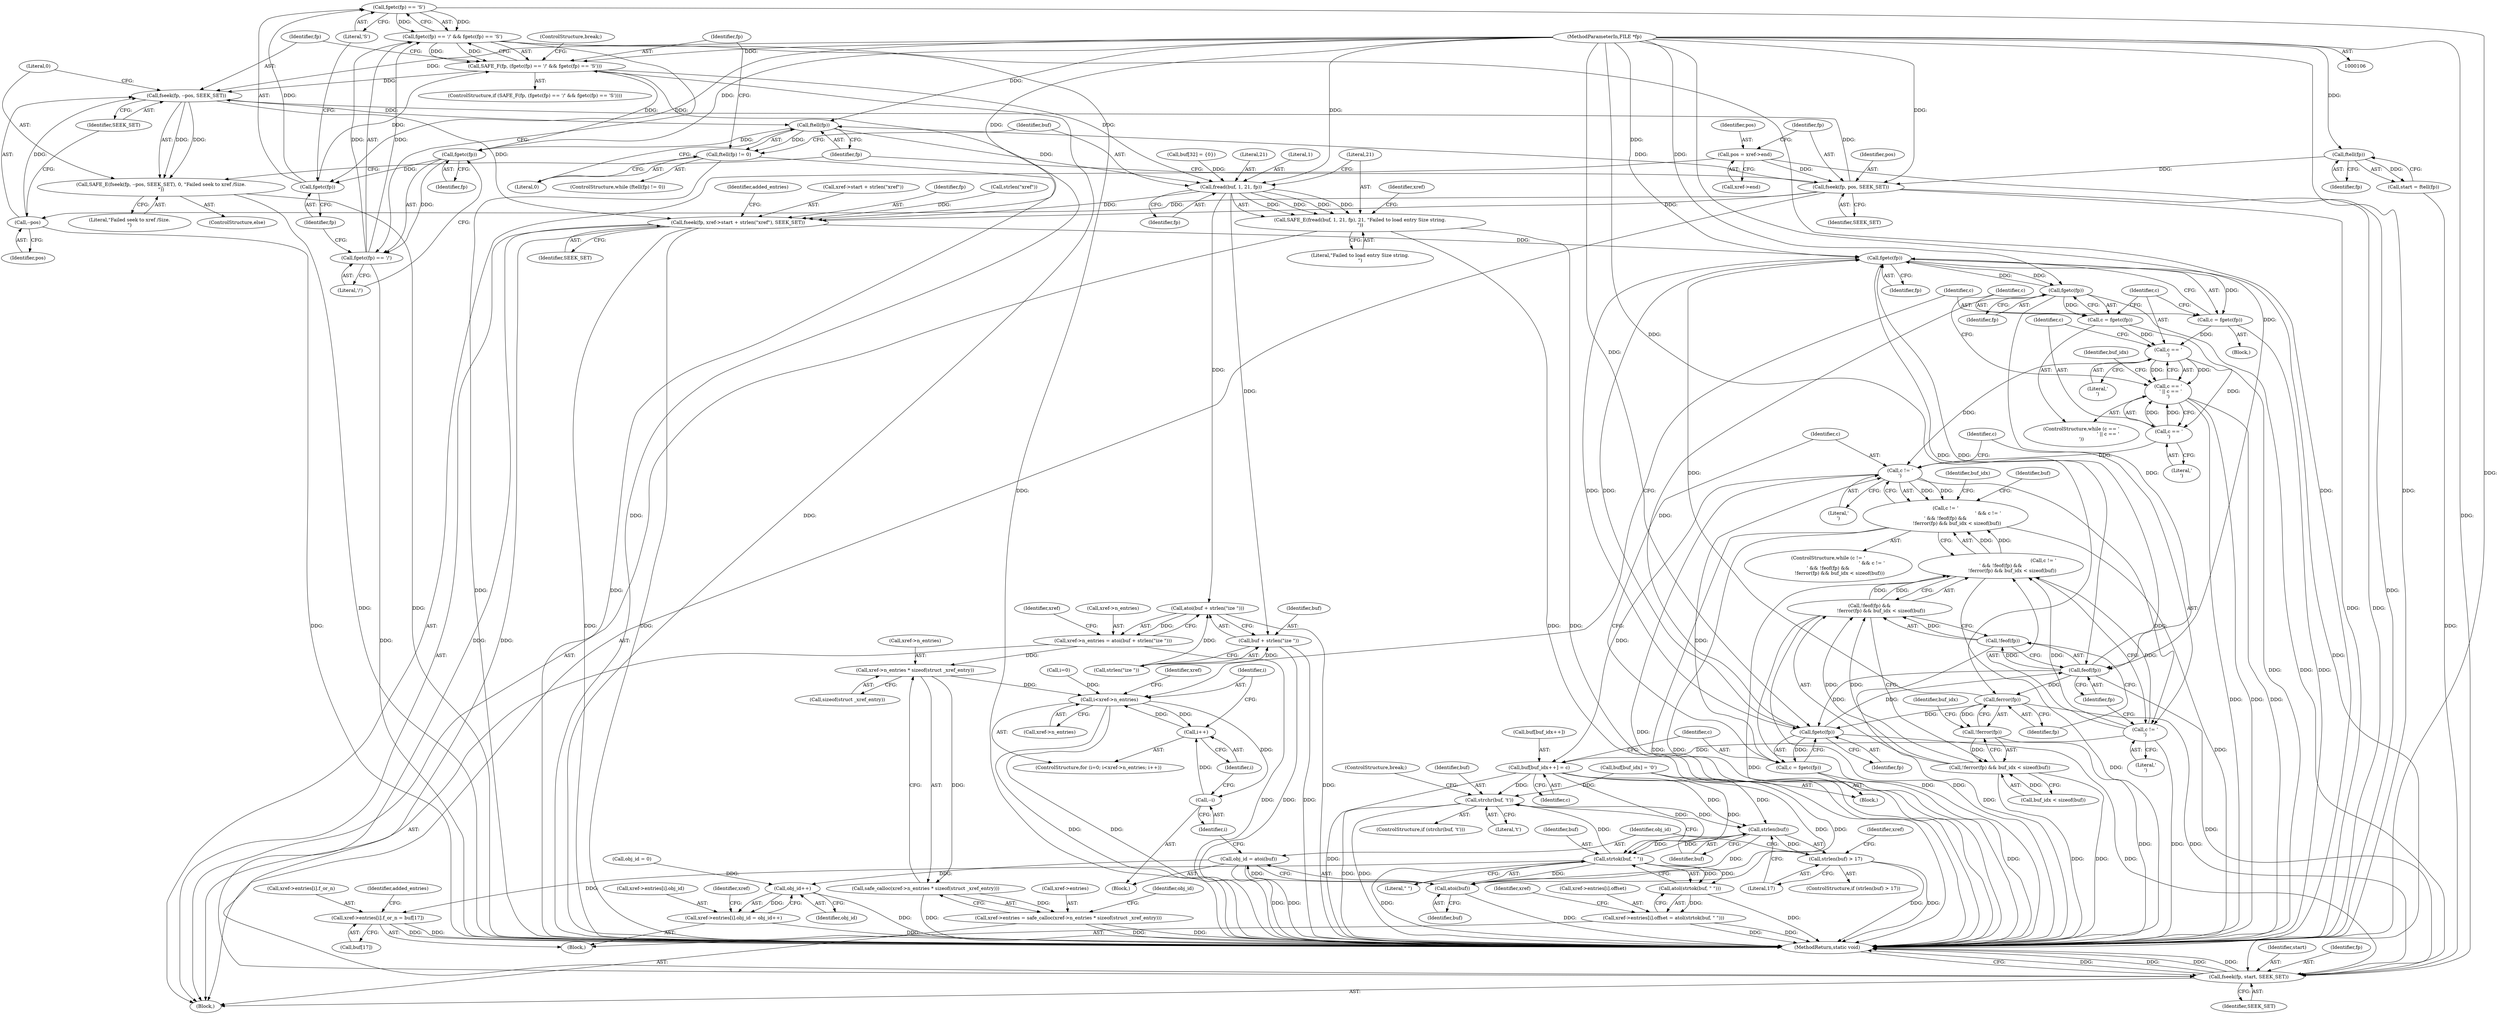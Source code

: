digraph "0_pdfresurrect_0c4120fffa3dffe97b95c486a120eded82afe8a6_4@API" {
"1000146" [label="(Call,fgetc(fp) == 'S')"];
"1000147" [label="(Call,fgetc(fp))"];
"1000143" [label="(Call,fgetc(fp))"];
"1000135" [label="(Call,ftell(fp))"];
"1000129" [label="(Call,fseek(fp, pos, SEEK_SET))"];
"1000122" [label="(Call,ftell(fp))"];
"1000107" [label="(MethodParameterIn,FILE *fp)"];
"1000124" [label="(Call,pos = xref->end)"];
"1000153" [label="(Call,fseek(fp, --pos, SEEK_SET))"];
"1000139" [label="(Call,SAFE_F(fp, (fgetc(fp) == '/' && fgetc(fp) == 'S')))"];
"1000141" [label="(Call,fgetc(fp) == '/' && fgetc(fp) == 'S')"];
"1000142" [label="(Call,fgetc(fp) == '/')"];
"1000146" [label="(Call,fgetc(fp) == 'S')"];
"1000155" [label="(Call,--pos)"];
"1000134" [label="(Call,ftell(fp) != 0)"];
"1000161" [label="(Call,fread(buf, 1, 21, fp))"];
"1000160" [label="(Call,SAFE_E(fread(buf, 1, 21, fp), 21, \"Failed to load entry Size string.\n\"))"];
"1000172" [label="(Call,atoi(buf + strlen(\"ize \")))"];
"1000168" [label="(Call,xref->n_entries = atoi(buf + strlen(\"ize \")))"];
"1000182" [label="(Call,xref->n_entries * sizeof(struct _xref_entry))"];
"1000181" [label="(Call,safe_calloc(xref->n_entries * sizeof(struct _xref_entry)))"];
"1000177" [label="(Call,xref->entries = safe_calloc(xref->n_entries * sizeof(struct _xref_entry)))"];
"1000207" [label="(Call,i<xref->n_entries)"];
"1000212" [label="(Call,i++)"];
"1000345" [label="(Call,--i)"];
"1000173" [label="(Call,buf + strlen(\"ize \"))"];
"1000191" [label="(Call,fseek(fp, xref->start + strlen(\"xref\"), SEEK_SET))"];
"1000217" [label="(Call,fgetc(fp))"];
"1000215" [label="(Call,c = fgetc(fp))"];
"1000221" [label="(Call,c == '\n')"];
"1000220" [label="(Call,c == '\n' || c == '\r')"];
"1000224" [label="(Call,c == '\r')"];
"1000236" [label="(Call,c != '\n')"];
"1000235" [label="(Call,c != '\n' && c != '\r' && !feof(fp) &&\n               !ferror(fp) && buf_idx < sizeof(buf))"];
"1000240" [label="(Call,c != '\r')"];
"1000239" [label="(Call,c != '\r' && !feof(fp) &&\n               !ferror(fp) && buf_idx < sizeof(buf))"];
"1000256" [label="(Call,buf[buf_idx++] = c)"];
"1000282" [label="(Call,strchr(buf, 't'))"];
"1000288" [label="(Call,strlen(buf))"];
"1000287" [label="(Call,strlen(buf) > 17)"];
"1000311" [label="(Call,strtok(buf, \" \"))"];
"1000310" [label="(Call,atol(strtok(buf, \" \")))"];
"1000302" [label="(Call,xref->entries[i].offset = atol(strtok(buf, \" \")))"];
"1000326" [label="(Call,xref->entries[i].f_or_n = buf[17])"];
"1000343" [label="(Call,atoi(buf))"];
"1000341" [label="(Call,obj_id = atoi(buf))"];
"1000300" [label="(Call,obj_id++)"];
"1000292" [label="(Call,xref->entries[i].obj_id = obj_id++)"];
"1000229" [label="(Call,fgetc(fp))"];
"1000227" [label="(Call,c = fgetc(fp))"];
"1000245" [label="(Call,feof(fp))"];
"1000244" [label="(Call,!feof(fp))"];
"1000243" [label="(Call,!feof(fp) &&\n               !ferror(fp) && buf_idx < sizeof(buf))"];
"1000249" [label="(Call,ferror(fp))"];
"1000248" [label="(Call,!ferror(fp))"];
"1000247" [label="(Call,!ferror(fp) && buf_idx < sizeof(buf))"];
"1000264" [label="(Call,fgetc(fp))"];
"1000262" [label="(Call,c = fgetc(fp))"];
"1000352" [label="(Call,fseek(fp, start, SEEK_SET))"];
"1000152" [label="(Call,SAFE_E(fseek(fp, --pos, SEEK_SET), 0, \"Failed seek to xref /Size.\n\"))"];
"1000292" [label="(Call,xref->entries[i].obj_id = obj_id++)"];
"1000182" [label="(Call,xref->n_entries * sizeof(struct _xref_entry))"];
"1000242" [label="(Literal,'\r')"];
"1000326" [label="(Call,xref->entries[i].f_or_n = buf[17])"];
"1000243" [label="(Call,!feof(fp) &&\n               !ferror(fp) && buf_idx < sizeof(buf))"];
"1000349" [label="(Identifier,xref)"];
"1000220" [label="(Call,c == '\n' || c == '\r')"];
"1000258" [label="(Identifier,buf)"];
"1000311" [label="(Call,strtok(buf, \" \"))"];
"1000151" [label="(ControlStructure,else)"];
"1000186" [label="(Call,sizeof(struct _xref_entry))"];
"1000257" [label="(Call,buf[buf_idx++])"];
"1000232" [label="(Identifier,buf_idx)"];
"1000137" [label="(Literal,0)"];
"1000212" [label="(Call,i++)"];
"1000301" [label="(Identifier,obj_id)"];
"1000141" [label="(Call,fgetc(fp) == '/' && fgetc(fp) == 'S')"];
"1000213" [label="(Identifier,i)"];
"1000219" [label="(ControlStructure,while (c == '\n' || c == '\r'))"];
"1000156" [label="(Identifier,pos)"];
"1000290" [label="(Literal,17)"];
"1000346" [label="(Identifier,i)"];
"1000146" [label="(Call,fgetc(fp) == 'S')"];
"1000124" [label="(Call,pos = xref->end)"];
"1000217" [label="(Call,fgetc(fp))"];
"1000178" [label="(Call,xref->entries)"];
"1000240" [label="(Call,c != '\r')"];
"1000344" [label="(Identifier,buf)"];
"1000162" [label="(Identifier,buf)"];
"1000265" [label="(Identifier,fp)"];
"1000228" [label="(Identifier,c)"];
"1000116" [label="(Call,buf[32] = {0})"];
"1000241" [label="(Identifier,c)"];
"1000154" [label="(Identifier,fp)"];
"1000179" [label="(Identifier,xref)"];
"1000306" [label="(Identifier,xref)"];
"1000132" [label="(Identifier,SEEK_SET)"];
"1000170" [label="(Identifier,xref)"];
"1000313" [label="(Literal,\" \")"];
"1000145" [label="(Literal,'/')"];
"1000209" [label="(Call,xref->n_entries)"];
"1000356" [label="(MethodReturn,static void)"];
"1000234" [label="(ControlStructure,while (c != '\n' && c != '\r' && !feof(fp) &&\n               !ferror(fp) && buf_idx < sizeof(buf)))"];
"1000352" [label="(Call,fseek(fp, start, SEEK_SET))"];
"1000236" [label="(Call,c != '\n')"];
"1000123" [label="(Identifier,fp)"];
"1000227" [label="(Call,c = fgetc(fp))"];
"1000144" [label="(Identifier,fp)"];
"1000126" [label="(Call,xref->end)"];
"1000287" [label="(Call,strlen(buf) > 17)"];
"1000247" [label="(Call,!ferror(fp) && buf_idx < sizeof(buf))"];
"1000334" [label="(Call,buf[17])"];
"1000177" [label="(Call,xref->entries = safe_calloc(xref->n_entries * sizeof(struct _xref_entry)))"];
"1000143" [label="(Call,fgetc(fp))"];
"1000256" [label="(Call,buf[buf_idx++] = c)"];
"1000167" [label="(Literal,\"Failed to load entry Size string.\n\")"];
"1000291" [label="(Block,)"];
"1000215" [label="(Call,c = fgetc(fp))"];
"1000252" [label="(Identifier,buf_idx)"];
"1000248" [label="(Call,!ferror(fp))"];
"1000109" [label="(Block,)"];
"1000189" [label="(Identifier,obj_id)"];
"1000251" [label="(Call,buf_idx < sizeof(buf))"];
"1000340" [label="(Block,)"];
"1000120" [label="(Call,start = ftell(fp))"];
"1000161" [label="(Call,fread(buf, 1, 21, fp))"];
"1000142" [label="(Call,fgetc(fp) == '/')"];
"1000164" [label="(Literal,21)"];
"1000136" [label="(Identifier,fp)"];
"1000160" [label="(Call,SAFE_E(fread(buf, 1, 21, fp), 21, \"Failed to load entry Size string.\n\"))"];
"1000169" [label="(Call,xref->n_entries)"];
"1000216" [label="(Identifier,c)"];
"1000264" [label="(Call,fgetc(fp))"];
"1000245" [label="(Call,feof(fp))"];
"1000341" [label="(Call,obj_id = atoi(buf))"];
"1000168" [label="(Call,xref->n_entries = atoi(buf + strlen(\"ize \")))"];
"1000149" [label="(Literal,'S')"];
"1000244" [label="(Call,!feof(fp))"];
"1000226" [label="(Literal,'\r')"];
"1000263" [label="(Identifier,c)"];
"1000288" [label="(Call,strlen(buf))"];
"1000192" [label="(Identifier,fp)"];
"1000343" [label="(Call,atoi(buf))"];
"1000310" [label="(Call,atol(strtok(buf, \" \")))"];
"1000318" [label="(Identifier,xref)"];
"1000296" [label="(Identifier,xref)"];
"1000285" [label="(ControlStructure,break;)"];
"1000175" [label="(Call,strlen(\"ize \"))"];
"1000250" [label="(Identifier,fp)"];
"1000224" [label="(Call,c == '\r')"];
"1000345" [label="(Call,--i)"];
"1000122" [label="(Call,ftell(fp))"];
"1000281" [label="(ControlStructure,if (strchr(buf, 't')))"];
"1000130" [label="(Identifier,fp)"];
"1000249" [label="(Call,ferror(fp))"];
"1000222" [label="(Identifier,c)"];
"1000155" [label="(Call,--pos)"];
"1000157" [label="(Identifier,SEEK_SET)"];
"1000303" [label="(Call,xref->entries[i].offset)"];
"1000204" [label="(Call,i=0)"];
"1000148" [label="(Identifier,fp)"];
"1000147" [label="(Call,fgetc(fp))"];
"1000289" [label="(Identifier,buf)"];
"1000354" [label="(Identifier,start)"];
"1000230" [label="(Identifier,fp)"];
"1000183" [label="(Call,xref->n_entries)"];
"1000153" [label="(Call,fseek(fp, --pos, SEEK_SET))"];
"1000133" [label="(ControlStructure,while (ftell(fp) != 0))"];
"1000300" [label="(Call,obj_id++)"];
"1000131" [label="(Identifier,pos)"];
"1000107" [label="(MethodParameterIn,FILE *fp)"];
"1000282" [label="(Call,strchr(buf, 't'))"];
"1000338" [label="(Identifier,added_entries)"];
"1000268" [label="(Identifier,buf_idx)"];
"1000283" [label="(Identifier,buf)"];
"1000134" [label="(Call,ftell(fp) != 0)"];
"1000152" [label="(Call,SAFE_E(fseek(fp, --pos, SEEK_SET), 0, \"Failed seek to xref /Size.\n\"))"];
"1000174" [label="(Identifier,buf)"];
"1000276" [label="(Call,buf[buf_idx] = '\0')"];
"1000150" [label="(ControlStructure,break;)"];
"1000158" [label="(Literal,0)"];
"1000208" [label="(Identifier,i)"];
"1000262" [label="(Call,c = fgetc(fp))"];
"1000342" [label="(Identifier,obj_id)"];
"1000327" [label="(Call,xref->entries[i].f_or_n)"];
"1000139" [label="(Call,SAFE_F(fp, (fgetc(fp) == '/' && fgetc(fp) == 'S')))"];
"1000166" [label="(Literal,21)"];
"1000197" [label="(Call,strlen(\"xref\"))"];
"1000188" [label="(Call,obj_id = 0)"];
"1000355" [label="(Identifier,SEEK_SET)"];
"1000221" [label="(Call,c == '\n')"];
"1000246" [label="(Identifier,fp)"];
"1000191" [label="(Call,fseek(fp, xref->start + strlen(\"xref\"), SEEK_SET))"];
"1000223" [label="(Literal,'\n')"];
"1000284" [label="(Literal,'t')"];
"1000225" [label="(Identifier,c)"];
"1000140" [label="(Identifier,fp)"];
"1000165" [label="(Identifier,fp)"];
"1000286" [label="(ControlStructure,if (strlen(buf) > 17))"];
"1000353" [label="(Identifier,fp)"];
"1000138" [label="(ControlStructure,if (SAFE_F(fp, (fgetc(fp) == '/' && fgetc(fp) == 'S'))))"];
"1000135" [label="(Call,ftell(fp))"];
"1000214" [label="(Block,)"];
"1000203" [label="(ControlStructure,for (i=0; i<xref->n_entries; i++))"];
"1000312" [label="(Identifier,buf)"];
"1000129" [label="(Call,fseek(fp, pos, SEEK_SET))"];
"1000237" [label="(Identifier,c)"];
"1000229" [label="(Call,fgetc(fp))"];
"1000207" [label="(Call,i<xref->n_entries)"];
"1000159" [label="(Literal,\"Failed seek to xref /Size.\n\")"];
"1000125" [label="(Identifier,pos)"];
"1000293" [label="(Call,xref->entries[i].obj_id)"];
"1000255" [label="(Block,)"];
"1000163" [label="(Literal,1)"];
"1000235" [label="(Call,c != '\n' && c != '\r' && !feof(fp) &&\n               !ferror(fp) && buf_idx < sizeof(buf))"];
"1000238" [label="(Literal,'\n')"];
"1000201" [label="(Identifier,added_entries)"];
"1000261" [label="(Identifier,c)"];
"1000173" [label="(Call,buf + strlen(\"ize \"))"];
"1000218" [label="(Identifier,fp)"];
"1000172" [label="(Call,atoi(buf + strlen(\"ize \")))"];
"1000199" [label="(Identifier,SEEK_SET)"];
"1000193" [label="(Call,xref->start + strlen(\"xref\"))"];
"1000302" [label="(Call,xref->entries[i].offset = atol(strtok(buf, \" \")))"];
"1000239" [label="(Call,c != '\r' && !feof(fp) &&\n               !ferror(fp) && buf_idx < sizeof(buf))"];
"1000181" [label="(Call,safe_calloc(xref->n_entries * sizeof(struct _xref_entry)))"];
"1000146" -> "1000141"  [label="AST: "];
"1000146" -> "1000149"  [label="CFG: "];
"1000147" -> "1000146"  [label="AST: "];
"1000149" -> "1000146"  [label="AST: "];
"1000141" -> "1000146"  [label="CFG: "];
"1000146" -> "1000356"  [label="DDG: "];
"1000146" -> "1000141"  [label="DDG: "];
"1000146" -> "1000141"  [label="DDG: "];
"1000147" -> "1000146"  [label="DDG: "];
"1000147" -> "1000148"  [label="CFG: "];
"1000148" -> "1000147"  [label="AST: "];
"1000149" -> "1000147"  [label="CFG: "];
"1000147" -> "1000139"  [label="DDG: "];
"1000143" -> "1000147"  [label="DDG: "];
"1000107" -> "1000147"  [label="DDG: "];
"1000143" -> "1000142"  [label="AST: "];
"1000143" -> "1000144"  [label="CFG: "];
"1000144" -> "1000143"  [label="AST: "];
"1000145" -> "1000143"  [label="CFG: "];
"1000143" -> "1000139"  [label="DDG: "];
"1000143" -> "1000142"  [label="DDG: "];
"1000135" -> "1000143"  [label="DDG: "];
"1000107" -> "1000143"  [label="DDG: "];
"1000135" -> "1000134"  [label="AST: "];
"1000135" -> "1000136"  [label="CFG: "];
"1000136" -> "1000135"  [label="AST: "];
"1000137" -> "1000135"  [label="CFG: "];
"1000135" -> "1000134"  [label="DDG: "];
"1000129" -> "1000135"  [label="DDG: "];
"1000153" -> "1000135"  [label="DDG: "];
"1000107" -> "1000135"  [label="DDG: "];
"1000135" -> "1000161"  [label="DDG: "];
"1000129" -> "1000109"  [label="AST: "];
"1000129" -> "1000132"  [label="CFG: "];
"1000130" -> "1000129"  [label="AST: "];
"1000131" -> "1000129"  [label="AST: "];
"1000132" -> "1000129"  [label="AST: "];
"1000136" -> "1000129"  [label="CFG: "];
"1000129" -> "1000356"  [label="DDG: "];
"1000129" -> "1000356"  [label="DDG: "];
"1000122" -> "1000129"  [label="DDG: "];
"1000107" -> "1000129"  [label="DDG: "];
"1000124" -> "1000129"  [label="DDG: "];
"1000129" -> "1000155"  [label="DDG: "];
"1000129" -> "1000153"  [label="DDG: "];
"1000129" -> "1000191"  [label="DDG: "];
"1000122" -> "1000120"  [label="AST: "];
"1000122" -> "1000123"  [label="CFG: "];
"1000123" -> "1000122"  [label="AST: "];
"1000120" -> "1000122"  [label="CFG: "];
"1000122" -> "1000120"  [label="DDG: "];
"1000107" -> "1000122"  [label="DDG: "];
"1000107" -> "1000106"  [label="AST: "];
"1000107" -> "1000356"  [label="DDG: "];
"1000107" -> "1000139"  [label="DDG: "];
"1000107" -> "1000153"  [label="DDG: "];
"1000107" -> "1000161"  [label="DDG: "];
"1000107" -> "1000191"  [label="DDG: "];
"1000107" -> "1000217"  [label="DDG: "];
"1000107" -> "1000229"  [label="DDG: "];
"1000107" -> "1000245"  [label="DDG: "];
"1000107" -> "1000249"  [label="DDG: "];
"1000107" -> "1000264"  [label="DDG: "];
"1000107" -> "1000352"  [label="DDG: "];
"1000124" -> "1000109"  [label="AST: "];
"1000124" -> "1000126"  [label="CFG: "];
"1000125" -> "1000124"  [label="AST: "];
"1000126" -> "1000124"  [label="AST: "];
"1000130" -> "1000124"  [label="CFG: "];
"1000124" -> "1000356"  [label="DDG: "];
"1000153" -> "1000152"  [label="AST: "];
"1000153" -> "1000157"  [label="CFG: "];
"1000154" -> "1000153"  [label="AST: "];
"1000155" -> "1000153"  [label="AST: "];
"1000157" -> "1000153"  [label="AST: "];
"1000158" -> "1000153"  [label="CFG: "];
"1000153" -> "1000152"  [label="DDG: "];
"1000153" -> "1000152"  [label="DDG: "];
"1000139" -> "1000153"  [label="DDG: "];
"1000155" -> "1000153"  [label="DDG: "];
"1000153" -> "1000191"  [label="DDG: "];
"1000139" -> "1000138"  [label="AST: "];
"1000139" -> "1000141"  [label="CFG: "];
"1000140" -> "1000139"  [label="AST: "];
"1000141" -> "1000139"  [label="AST: "];
"1000150" -> "1000139"  [label="CFG: "];
"1000154" -> "1000139"  [label="CFG: "];
"1000139" -> "1000356"  [label="DDG: "];
"1000139" -> "1000356"  [label="DDG: "];
"1000141" -> "1000139"  [label="DDG: "];
"1000141" -> "1000139"  [label="DDG: "];
"1000139" -> "1000161"  [label="DDG: "];
"1000141" -> "1000142"  [label="CFG: "];
"1000142" -> "1000141"  [label="AST: "];
"1000141" -> "1000356"  [label="DDG: "];
"1000141" -> "1000356"  [label="DDG: "];
"1000142" -> "1000141"  [label="DDG: "];
"1000142" -> "1000141"  [label="DDG: "];
"1000142" -> "1000145"  [label="CFG: "];
"1000145" -> "1000142"  [label="AST: "];
"1000148" -> "1000142"  [label="CFG: "];
"1000142" -> "1000356"  [label="DDG: "];
"1000155" -> "1000156"  [label="CFG: "];
"1000156" -> "1000155"  [label="AST: "];
"1000157" -> "1000155"  [label="CFG: "];
"1000155" -> "1000356"  [label="DDG: "];
"1000134" -> "1000133"  [label="AST: "];
"1000134" -> "1000137"  [label="CFG: "];
"1000137" -> "1000134"  [label="AST: "];
"1000140" -> "1000134"  [label="CFG: "];
"1000162" -> "1000134"  [label="CFG: "];
"1000134" -> "1000356"  [label="DDG: "];
"1000134" -> "1000356"  [label="DDG: "];
"1000161" -> "1000160"  [label="AST: "];
"1000161" -> "1000165"  [label="CFG: "];
"1000162" -> "1000161"  [label="AST: "];
"1000163" -> "1000161"  [label="AST: "];
"1000164" -> "1000161"  [label="AST: "];
"1000165" -> "1000161"  [label="AST: "];
"1000166" -> "1000161"  [label="CFG: "];
"1000161" -> "1000160"  [label="DDG: "];
"1000161" -> "1000160"  [label="DDG: "];
"1000161" -> "1000160"  [label="DDG: "];
"1000161" -> "1000160"  [label="DDG: "];
"1000116" -> "1000161"  [label="DDG: "];
"1000161" -> "1000172"  [label="DDG: "];
"1000161" -> "1000173"  [label="DDG: "];
"1000161" -> "1000191"  [label="DDG: "];
"1000160" -> "1000109"  [label="AST: "];
"1000160" -> "1000167"  [label="CFG: "];
"1000166" -> "1000160"  [label="AST: "];
"1000167" -> "1000160"  [label="AST: "];
"1000170" -> "1000160"  [label="CFG: "];
"1000160" -> "1000356"  [label="DDG: "];
"1000160" -> "1000356"  [label="DDG: "];
"1000172" -> "1000168"  [label="AST: "];
"1000172" -> "1000173"  [label="CFG: "];
"1000173" -> "1000172"  [label="AST: "];
"1000168" -> "1000172"  [label="CFG: "];
"1000172" -> "1000356"  [label="DDG: "];
"1000172" -> "1000168"  [label="DDG: "];
"1000175" -> "1000172"  [label="DDG: "];
"1000168" -> "1000109"  [label="AST: "];
"1000169" -> "1000168"  [label="AST: "];
"1000179" -> "1000168"  [label="CFG: "];
"1000168" -> "1000356"  [label="DDG: "];
"1000168" -> "1000182"  [label="DDG: "];
"1000182" -> "1000181"  [label="AST: "];
"1000182" -> "1000186"  [label="CFG: "];
"1000183" -> "1000182"  [label="AST: "];
"1000186" -> "1000182"  [label="AST: "];
"1000181" -> "1000182"  [label="CFG: "];
"1000182" -> "1000181"  [label="DDG: "];
"1000182" -> "1000207"  [label="DDG: "];
"1000181" -> "1000177"  [label="AST: "];
"1000177" -> "1000181"  [label="CFG: "];
"1000181" -> "1000356"  [label="DDG: "];
"1000181" -> "1000177"  [label="DDG: "];
"1000177" -> "1000109"  [label="AST: "];
"1000178" -> "1000177"  [label="AST: "];
"1000189" -> "1000177"  [label="CFG: "];
"1000177" -> "1000356"  [label="DDG: "];
"1000177" -> "1000356"  [label="DDG: "];
"1000207" -> "1000203"  [label="AST: "];
"1000207" -> "1000209"  [label="CFG: "];
"1000208" -> "1000207"  [label="AST: "];
"1000209" -> "1000207"  [label="AST: "];
"1000216" -> "1000207"  [label="CFG: "];
"1000349" -> "1000207"  [label="CFG: "];
"1000207" -> "1000356"  [label="DDG: "];
"1000207" -> "1000356"  [label="DDG: "];
"1000212" -> "1000207"  [label="DDG: "];
"1000204" -> "1000207"  [label="DDG: "];
"1000207" -> "1000212"  [label="DDG: "];
"1000207" -> "1000345"  [label="DDG: "];
"1000212" -> "1000203"  [label="AST: "];
"1000212" -> "1000213"  [label="CFG: "];
"1000213" -> "1000212"  [label="AST: "];
"1000208" -> "1000212"  [label="CFG: "];
"1000345" -> "1000212"  [label="DDG: "];
"1000345" -> "1000340"  [label="AST: "];
"1000345" -> "1000346"  [label="CFG: "];
"1000346" -> "1000345"  [label="AST: "];
"1000213" -> "1000345"  [label="CFG: "];
"1000173" -> "1000175"  [label="CFG: "];
"1000174" -> "1000173"  [label="AST: "];
"1000175" -> "1000173"  [label="AST: "];
"1000173" -> "1000356"  [label="DDG: "];
"1000173" -> "1000356"  [label="DDG: "];
"1000175" -> "1000173"  [label="DDG: "];
"1000191" -> "1000109"  [label="AST: "];
"1000191" -> "1000199"  [label="CFG: "];
"1000192" -> "1000191"  [label="AST: "];
"1000193" -> "1000191"  [label="AST: "];
"1000199" -> "1000191"  [label="AST: "];
"1000201" -> "1000191"  [label="CFG: "];
"1000191" -> "1000356"  [label="DDG: "];
"1000191" -> "1000356"  [label="DDG: "];
"1000197" -> "1000191"  [label="DDG: "];
"1000191" -> "1000217"  [label="DDG: "];
"1000191" -> "1000352"  [label="DDG: "];
"1000191" -> "1000352"  [label="DDG: "];
"1000217" -> "1000215"  [label="AST: "];
"1000217" -> "1000218"  [label="CFG: "];
"1000218" -> "1000217"  [label="AST: "];
"1000215" -> "1000217"  [label="CFG: "];
"1000217" -> "1000215"  [label="DDG: "];
"1000264" -> "1000217"  [label="DDG: "];
"1000229" -> "1000217"  [label="DDG: "];
"1000249" -> "1000217"  [label="DDG: "];
"1000245" -> "1000217"  [label="DDG: "];
"1000217" -> "1000229"  [label="DDG: "];
"1000217" -> "1000245"  [label="DDG: "];
"1000217" -> "1000264"  [label="DDG: "];
"1000217" -> "1000352"  [label="DDG: "];
"1000215" -> "1000214"  [label="AST: "];
"1000216" -> "1000215"  [label="AST: "];
"1000222" -> "1000215"  [label="CFG: "];
"1000215" -> "1000356"  [label="DDG: "];
"1000215" -> "1000221"  [label="DDG: "];
"1000221" -> "1000220"  [label="AST: "];
"1000221" -> "1000223"  [label="CFG: "];
"1000222" -> "1000221"  [label="AST: "];
"1000223" -> "1000221"  [label="AST: "];
"1000225" -> "1000221"  [label="CFG: "];
"1000220" -> "1000221"  [label="CFG: "];
"1000221" -> "1000220"  [label="DDG: "];
"1000221" -> "1000220"  [label="DDG: "];
"1000227" -> "1000221"  [label="DDG: "];
"1000221" -> "1000224"  [label="DDG: "];
"1000221" -> "1000236"  [label="DDG: "];
"1000220" -> "1000219"  [label="AST: "];
"1000220" -> "1000224"  [label="CFG: "];
"1000224" -> "1000220"  [label="AST: "];
"1000228" -> "1000220"  [label="CFG: "];
"1000232" -> "1000220"  [label="CFG: "];
"1000220" -> "1000356"  [label="DDG: "];
"1000220" -> "1000356"  [label="DDG: "];
"1000220" -> "1000356"  [label="DDG: "];
"1000224" -> "1000220"  [label="DDG: "];
"1000224" -> "1000220"  [label="DDG: "];
"1000224" -> "1000226"  [label="CFG: "];
"1000225" -> "1000224"  [label="AST: "];
"1000226" -> "1000224"  [label="AST: "];
"1000224" -> "1000236"  [label="DDG: "];
"1000236" -> "1000235"  [label="AST: "];
"1000236" -> "1000238"  [label="CFG: "];
"1000237" -> "1000236"  [label="AST: "];
"1000238" -> "1000236"  [label="AST: "];
"1000241" -> "1000236"  [label="CFG: "];
"1000235" -> "1000236"  [label="CFG: "];
"1000236" -> "1000356"  [label="DDG: "];
"1000236" -> "1000235"  [label="DDG: "];
"1000236" -> "1000235"  [label="DDG: "];
"1000262" -> "1000236"  [label="DDG: "];
"1000236" -> "1000240"  [label="DDG: "];
"1000236" -> "1000256"  [label="DDG: "];
"1000235" -> "1000234"  [label="AST: "];
"1000235" -> "1000239"  [label="CFG: "];
"1000239" -> "1000235"  [label="AST: "];
"1000258" -> "1000235"  [label="CFG: "];
"1000268" -> "1000235"  [label="CFG: "];
"1000235" -> "1000356"  [label="DDG: "];
"1000235" -> "1000356"  [label="DDG: "];
"1000235" -> "1000356"  [label="DDG: "];
"1000239" -> "1000235"  [label="DDG: "];
"1000239" -> "1000235"  [label="DDG: "];
"1000240" -> "1000239"  [label="AST: "];
"1000240" -> "1000242"  [label="CFG: "];
"1000241" -> "1000240"  [label="AST: "];
"1000242" -> "1000240"  [label="AST: "];
"1000246" -> "1000240"  [label="CFG: "];
"1000239" -> "1000240"  [label="CFG: "];
"1000240" -> "1000356"  [label="DDG: "];
"1000240" -> "1000239"  [label="DDG: "];
"1000240" -> "1000239"  [label="DDG: "];
"1000240" -> "1000256"  [label="DDG: "];
"1000239" -> "1000243"  [label="CFG: "];
"1000243" -> "1000239"  [label="AST: "];
"1000239" -> "1000356"  [label="DDG: "];
"1000239" -> "1000356"  [label="DDG: "];
"1000243" -> "1000239"  [label="DDG: "];
"1000243" -> "1000239"  [label="DDG: "];
"1000256" -> "1000255"  [label="AST: "];
"1000256" -> "1000261"  [label="CFG: "];
"1000257" -> "1000256"  [label="AST: "];
"1000261" -> "1000256"  [label="AST: "];
"1000263" -> "1000256"  [label="CFG: "];
"1000256" -> "1000356"  [label="DDG: "];
"1000256" -> "1000282"  [label="DDG: "];
"1000256" -> "1000288"  [label="DDG: "];
"1000256" -> "1000311"  [label="DDG: "];
"1000256" -> "1000343"  [label="DDG: "];
"1000282" -> "1000281"  [label="AST: "];
"1000282" -> "1000284"  [label="CFG: "];
"1000283" -> "1000282"  [label="AST: "];
"1000284" -> "1000282"  [label="AST: "];
"1000285" -> "1000282"  [label="CFG: "];
"1000289" -> "1000282"  [label="CFG: "];
"1000282" -> "1000356"  [label="DDG: "];
"1000282" -> "1000356"  [label="DDG: "];
"1000276" -> "1000282"  [label="DDG: "];
"1000311" -> "1000282"  [label="DDG: "];
"1000282" -> "1000288"  [label="DDG: "];
"1000288" -> "1000287"  [label="AST: "];
"1000288" -> "1000289"  [label="CFG: "];
"1000289" -> "1000288"  [label="AST: "];
"1000290" -> "1000288"  [label="CFG: "];
"1000288" -> "1000287"  [label="DDG: "];
"1000276" -> "1000288"  [label="DDG: "];
"1000311" -> "1000288"  [label="DDG: "];
"1000288" -> "1000311"  [label="DDG: "];
"1000288" -> "1000343"  [label="DDG: "];
"1000287" -> "1000286"  [label="AST: "];
"1000287" -> "1000290"  [label="CFG: "];
"1000290" -> "1000287"  [label="AST: "];
"1000296" -> "1000287"  [label="CFG: "];
"1000342" -> "1000287"  [label="CFG: "];
"1000287" -> "1000356"  [label="DDG: "];
"1000287" -> "1000356"  [label="DDG: "];
"1000311" -> "1000310"  [label="AST: "];
"1000311" -> "1000313"  [label="CFG: "];
"1000312" -> "1000311"  [label="AST: "];
"1000313" -> "1000311"  [label="AST: "];
"1000310" -> "1000311"  [label="CFG: "];
"1000311" -> "1000356"  [label="DDG: "];
"1000311" -> "1000310"  [label="DDG: "];
"1000311" -> "1000310"  [label="DDG: "];
"1000276" -> "1000311"  [label="DDG: "];
"1000311" -> "1000326"  [label="DDG: "];
"1000311" -> "1000343"  [label="DDG: "];
"1000310" -> "1000302"  [label="AST: "];
"1000302" -> "1000310"  [label="CFG: "];
"1000310" -> "1000356"  [label="DDG: "];
"1000310" -> "1000302"  [label="DDG: "];
"1000302" -> "1000291"  [label="AST: "];
"1000303" -> "1000302"  [label="AST: "];
"1000318" -> "1000302"  [label="CFG: "];
"1000302" -> "1000356"  [label="DDG: "];
"1000302" -> "1000356"  [label="DDG: "];
"1000326" -> "1000291"  [label="AST: "];
"1000326" -> "1000334"  [label="CFG: "];
"1000327" -> "1000326"  [label="AST: "];
"1000334" -> "1000326"  [label="AST: "];
"1000338" -> "1000326"  [label="CFG: "];
"1000326" -> "1000356"  [label="DDG: "];
"1000326" -> "1000356"  [label="DDG: "];
"1000343" -> "1000341"  [label="AST: "];
"1000343" -> "1000344"  [label="CFG: "];
"1000344" -> "1000343"  [label="AST: "];
"1000341" -> "1000343"  [label="CFG: "];
"1000343" -> "1000356"  [label="DDG: "];
"1000343" -> "1000341"  [label="DDG: "];
"1000276" -> "1000343"  [label="DDG: "];
"1000341" -> "1000340"  [label="AST: "];
"1000342" -> "1000341"  [label="AST: "];
"1000346" -> "1000341"  [label="CFG: "];
"1000341" -> "1000356"  [label="DDG: "];
"1000341" -> "1000356"  [label="DDG: "];
"1000341" -> "1000300"  [label="DDG: "];
"1000300" -> "1000292"  [label="AST: "];
"1000300" -> "1000301"  [label="CFG: "];
"1000301" -> "1000300"  [label="AST: "];
"1000292" -> "1000300"  [label="CFG: "];
"1000300" -> "1000356"  [label="DDG: "];
"1000300" -> "1000292"  [label="DDG: "];
"1000188" -> "1000300"  [label="DDG: "];
"1000292" -> "1000291"  [label="AST: "];
"1000293" -> "1000292"  [label="AST: "];
"1000306" -> "1000292"  [label="CFG: "];
"1000292" -> "1000356"  [label="DDG: "];
"1000229" -> "1000227"  [label="AST: "];
"1000229" -> "1000230"  [label="CFG: "];
"1000230" -> "1000229"  [label="AST: "];
"1000227" -> "1000229"  [label="CFG: "];
"1000229" -> "1000227"  [label="DDG: "];
"1000229" -> "1000245"  [label="DDG: "];
"1000229" -> "1000264"  [label="DDG: "];
"1000229" -> "1000352"  [label="DDG: "];
"1000227" -> "1000219"  [label="AST: "];
"1000228" -> "1000227"  [label="AST: "];
"1000222" -> "1000227"  [label="CFG: "];
"1000227" -> "1000356"  [label="DDG: "];
"1000245" -> "1000244"  [label="AST: "];
"1000245" -> "1000246"  [label="CFG: "];
"1000246" -> "1000245"  [label="AST: "];
"1000244" -> "1000245"  [label="CFG: "];
"1000245" -> "1000244"  [label="DDG: "];
"1000264" -> "1000245"  [label="DDG: "];
"1000245" -> "1000249"  [label="DDG: "];
"1000245" -> "1000264"  [label="DDG: "];
"1000245" -> "1000352"  [label="DDG: "];
"1000244" -> "1000243"  [label="AST: "];
"1000250" -> "1000244"  [label="CFG: "];
"1000243" -> "1000244"  [label="CFG: "];
"1000244" -> "1000356"  [label="DDG: "];
"1000244" -> "1000243"  [label="DDG: "];
"1000243" -> "1000247"  [label="CFG: "];
"1000247" -> "1000243"  [label="AST: "];
"1000243" -> "1000356"  [label="DDG: "];
"1000243" -> "1000356"  [label="DDG: "];
"1000247" -> "1000243"  [label="DDG: "];
"1000247" -> "1000243"  [label="DDG: "];
"1000249" -> "1000248"  [label="AST: "];
"1000249" -> "1000250"  [label="CFG: "];
"1000250" -> "1000249"  [label="AST: "];
"1000248" -> "1000249"  [label="CFG: "];
"1000249" -> "1000248"  [label="DDG: "];
"1000249" -> "1000264"  [label="DDG: "];
"1000249" -> "1000352"  [label="DDG: "];
"1000248" -> "1000247"  [label="AST: "];
"1000252" -> "1000248"  [label="CFG: "];
"1000247" -> "1000248"  [label="CFG: "];
"1000248" -> "1000356"  [label="DDG: "];
"1000248" -> "1000247"  [label="DDG: "];
"1000247" -> "1000251"  [label="CFG: "];
"1000251" -> "1000247"  [label="AST: "];
"1000247" -> "1000356"  [label="DDG: "];
"1000247" -> "1000356"  [label="DDG: "];
"1000251" -> "1000247"  [label="DDG: "];
"1000264" -> "1000262"  [label="AST: "];
"1000264" -> "1000265"  [label="CFG: "];
"1000265" -> "1000264"  [label="AST: "];
"1000262" -> "1000264"  [label="CFG: "];
"1000264" -> "1000262"  [label="DDG: "];
"1000264" -> "1000352"  [label="DDG: "];
"1000262" -> "1000255"  [label="AST: "];
"1000263" -> "1000262"  [label="AST: "];
"1000237" -> "1000262"  [label="CFG: "];
"1000262" -> "1000356"  [label="DDG: "];
"1000352" -> "1000109"  [label="AST: "];
"1000352" -> "1000355"  [label="CFG: "];
"1000353" -> "1000352"  [label="AST: "];
"1000354" -> "1000352"  [label="AST: "];
"1000355" -> "1000352"  [label="AST: "];
"1000356" -> "1000352"  [label="CFG: "];
"1000352" -> "1000356"  [label="DDG: "];
"1000352" -> "1000356"  [label="DDG: "];
"1000352" -> "1000356"  [label="DDG: "];
"1000352" -> "1000356"  [label="DDG: "];
"1000120" -> "1000352"  [label="DDG: "];
"1000152" -> "1000151"  [label="AST: "];
"1000152" -> "1000159"  [label="CFG: "];
"1000158" -> "1000152"  [label="AST: "];
"1000159" -> "1000152"  [label="AST: "];
"1000136" -> "1000152"  [label="CFG: "];
"1000152" -> "1000356"  [label="DDG: "];
"1000152" -> "1000356"  [label="DDG: "];
}
